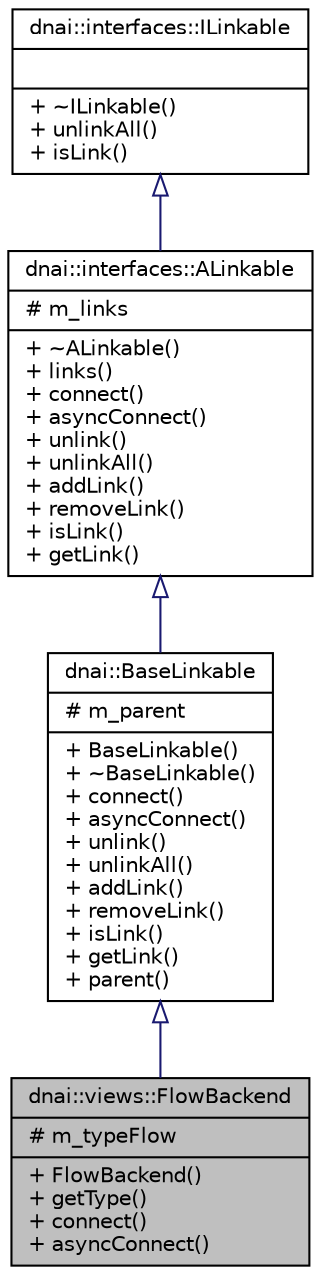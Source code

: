 digraph "dnai::views::FlowBackend"
{
  edge [fontname="Helvetica",fontsize="10",labelfontname="Helvetica",labelfontsize="10"];
  node [fontname="Helvetica",fontsize="10",shape=record];
  Node1 [label="{dnai::views::FlowBackend\n|# m_typeFlow\l|+ FlowBackend()\l+ getType()\l+ connect()\l+ asyncConnect()\l}",height=0.2,width=0.4,color="black", fillcolor="grey75", style="filled", fontcolor="black"];
  Node2 -> Node1 [dir="back",color="midnightblue",fontsize="10",style="solid",arrowtail="onormal",fontname="Helvetica"];
  Node2 [label="{dnai::BaseLinkable\n|# m_parent\l|+ BaseLinkable()\l+ ~BaseLinkable()\l+ connect()\l+ asyncConnect()\l+ unlink()\l+ unlinkAll()\l+ addLink()\l+ removeLink()\l+ isLink()\l+ getLink()\l+ parent()\l}",height=0.2,width=0.4,color="black", fillcolor="white", style="filled",URL="$classdnai_1_1_base_linkable.html"];
  Node3 -> Node2 [dir="back",color="midnightblue",fontsize="10",style="solid",arrowtail="onormal",fontname="Helvetica"];
  Node3 [label="{dnai::interfaces::ALinkable\n|# m_links\l|+ ~ALinkable()\l+ links()\l+ connect()\l+ asyncConnect()\l+ unlink()\l+ unlinkAll()\l+ addLink()\l+ removeLink()\l+ isLink()\l+ getLink()\l}",height=0.2,width=0.4,color="black", fillcolor="white", style="filled",URL="$classdnai_1_1interfaces_1_1_a_linkable.html"];
  Node4 -> Node3 [dir="back",color="midnightblue",fontsize="10",style="solid",arrowtail="onormal",fontname="Helvetica"];
  Node4 [label="{dnai::interfaces::ILinkable\n||+ ~ILinkable()\l+ unlinkAll()\l+ isLink()\l}",height=0.2,width=0.4,color="black", fillcolor="white", style="filled",URL="$classdnai_1_1interfaces_1_1_i_linkable.html"];
}
